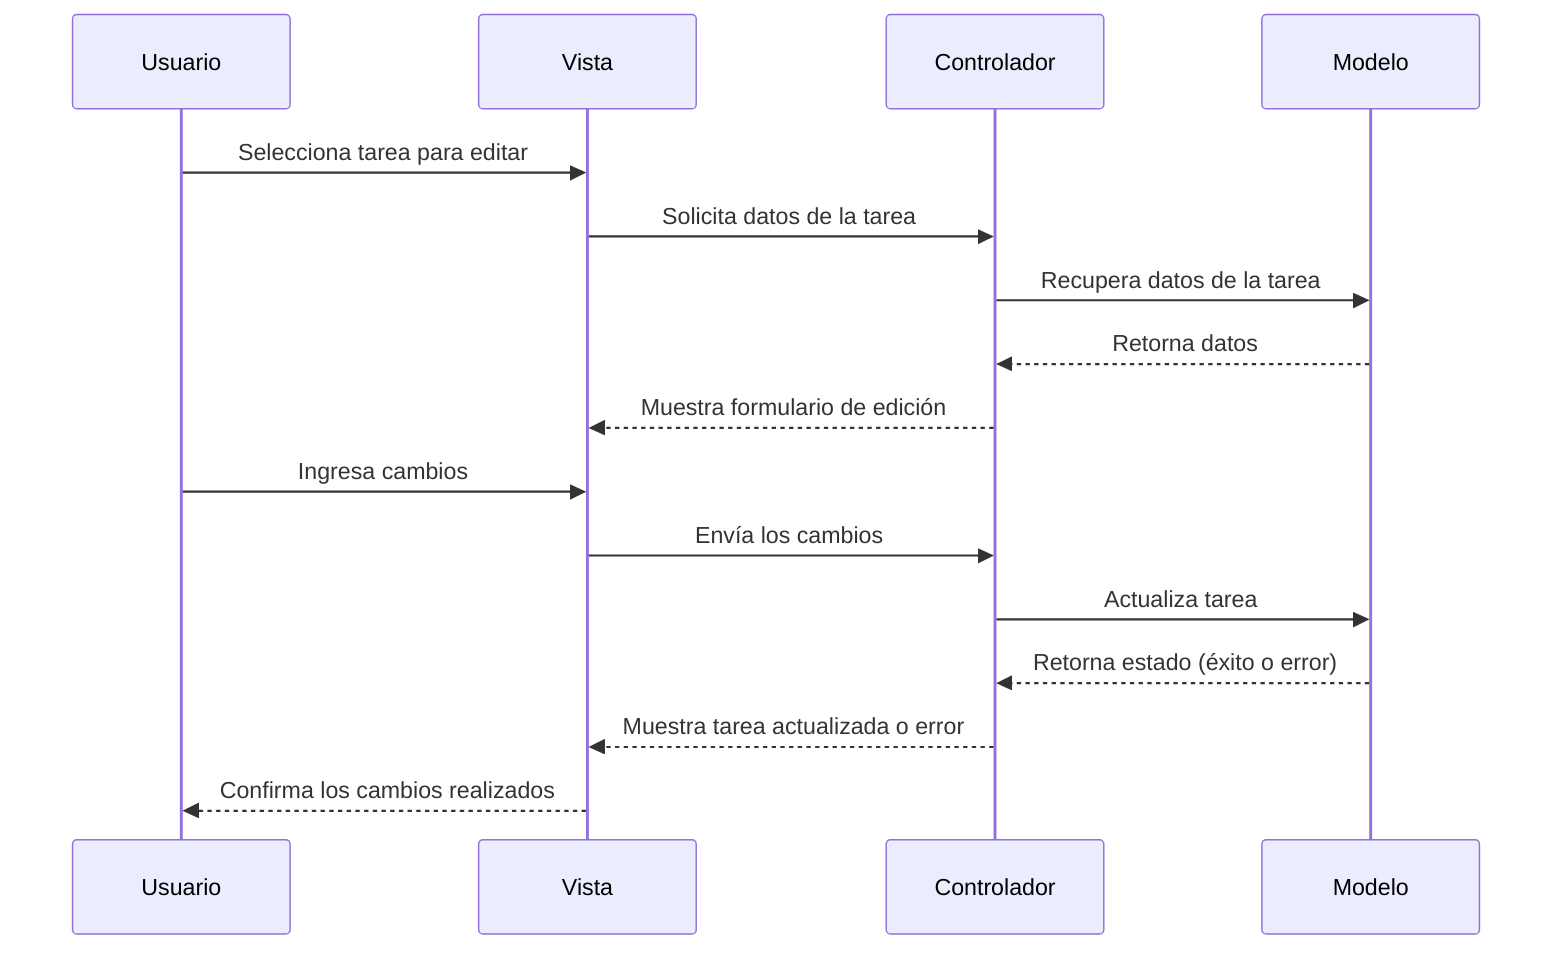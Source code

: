 sequenceDiagram
    participant Usuario
    participant Vista
    participant Controlador
    participant Modelo

    Usuario->>Vista: Selecciona tarea para editar
    Vista->>Controlador: Solicita datos de la tarea
    Controlador->>Modelo: Recupera datos de la tarea
    Modelo-->>Controlador: Retorna datos
    Controlador-->>Vista: Muestra formulario de edición
    Usuario->>Vista: Ingresa cambios
    Vista->>Controlador: Envía los cambios
    Controlador->>Modelo: Actualiza tarea
    Modelo-->>Controlador: Retorna estado (éxito o error)
    Controlador-->>Vista: Muestra tarea actualizada o error
    Vista-->>Usuario: Confirma los cambios realizados